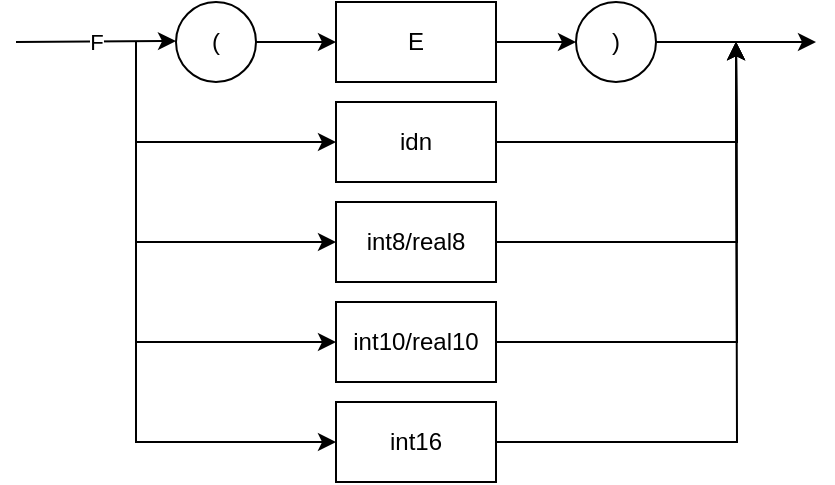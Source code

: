 <mxfile>
    <diagram id="tXhsAAPNbFdUPwHaZQI2" name="第 1 页">
        <mxGraphModel dx="671" dy="771" grid="1" gridSize="10" guides="1" tooltips="1" connect="1" arrows="1" fold="1" page="1" pageScale="1" pageWidth="827" pageHeight="1169" math="0" shadow="0">
            <root>
                <mxCell id="0"/>
                <mxCell id="1" parent="0"/>
                <mxCell id="2" value="F" style="endArrow=classic;html=1;rounded=0;" edge="1" parent="1">
                    <mxGeometry width="50" height="50" relative="1" as="geometry">
                        <mxPoint x="140" y="1110" as="sourcePoint"/>
                        <mxPoint x="220" y="1109.5" as="targetPoint"/>
                    </mxGeometry>
                </mxCell>
                <mxCell id="3" style="edgeStyle=orthogonalEdgeStyle;rounded=0;orthogonalLoop=1;jettySize=auto;html=1;entryX=0;entryY=0.5;entryDx=0;entryDy=0;" edge="1" parent="1" source="4" target="6">
                    <mxGeometry relative="1" as="geometry"/>
                </mxCell>
                <mxCell id="4" value="(" style="ellipse;whiteSpace=wrap;html=1;aspect=fixed;" vertex="1" parent="1">
                    <mxGeometry x="220" y="1090" width="40" height="40" as="geometry"/>
                </mxCell>
                <mxCell id="5" style="edgeStyle=orthogonalEdgeStyle;rounded=0;orthogonalLoop=1;jettySize=auto;html=1;entryX=0;entryY=0.5;entryDx=0;entryDy=0;" edge="1" parent="1" source="6" target="8">
                    <mxGeometry relative="1" as="geometry"/>
                </mxCell>
                <mxCell id="6" value="E" style="rounded=0;whiteSpace=wrap;html=1;" vertex="1" parent="1">
                    <mxGeometry x="300" y="1090" width="80" height="40" as="geometry"/>
                </mxCell>
                <mxCell id="7" style="edgeStyle=orthogonalEdgeStyle;rounded=0;orthogonalLoop=1;jettySize=auto;html=1;exitX=1;exitY=0.5;exitDx=0;exitDy=0;" edge="1" parent="1" source="8">
                    <mxGeometry relative="1" as="geometry">
                        <mxPoint x="540" y="1110" as="targetPoint"/>
                    </mxGeometry>
                </mxCell>
                <mxCell id="8" value=")" style="ellipse;whiteSpace=wrap;html=1;aspect=fixed;" vertex="1" parent="1">
                    <mxGeometry x="420" y="1090" width="40" height="40" as="geometry"/>
                </mxCell>
                <mxCell id="9" style="edgeStyle=orthogonalEdgeStyle;rounded=0;orthogonalLoop=1;jettySize=auto;html=1;" edge="1" parent="1" source="10">
                    <mxGeometry relative="1" as="geometry">
                        <mxPoint x="500" y="1110" as="targetPoint"/>
                    </mxGeometry>
                </mxCell>
                <mxCell id="10" value="idn" style="rounded=0;whiteSpace=wrap;html=1;" vertex="1" parent="1">
                    <mxGeometry x="300" y="1140" width="80" height="40" as="geometry"/>
                </mxCell>
                <mxCell id="11" style="edgeStyle=orthogonalEdgeStyle;rounded=0;orthogonalLoop=1;jettySize=auto;html=1;exitX=1;exitY=0.5;exitDx=0;exitDy=0;" edge="1" parent="1" source="12">
                    <mxGeometry relative="1" as="geometry">
                        <mxPoint x="500" y="1110" as="targetPoint"/>
                    </mxGeometry>
                </mxCell>
                <mxCell id="12" value="int8/real8" style="rounded=0;whiteSpace=wrap;html=1;" vertex="1" parent="1">
                    <mxGeometry x="300" y="1190" width="80" height="40" as="geometry"/>
                </mxCell>
                <mxCell id="13" style="edgeStyle=orthogonalEdgeStyle;rounded=0;orthogonalLoop=1;jettySize=auto;html=1;" edge="1" parent="1" source="14">
                    <mxGeometry relative="1" as="geometry">
                        <mxPoint x="500" y="1110" as="targetPoint"/>
                    </mxGeometry>
                </mxCell>
                <mxCell id="14" value="int10/real10" style="rounded=0;whiteSpace=wrap;html=1;" vertex="1" parent="1">
                    <mxGeometry x="300" y="1240" width="80" height="40" as="geometry"/>
                </mxCell>
                <mxCell id="15" value="" style="endArrow=classic;html=1;rounded=0;entryX=0;entryY=0.5;entryDx=0;entryDy=0;" edge="1" parent="1" target="10">
                    <mxGeometry width="50" height="50" relative="1" as="geometry">
                        <mxPoint x="200" y="1110" as="sourcePoint"/>
                        <mxPoint x="260" y="1170" as="targetPoint"/>
                        <Array as="points">
                            <mxPoint x="200" y="1160"/>
                        </Array>
                    </mxGeometry>
                </mxCell>
                <mxCell id="16" value="" style="endArrow=classic;html=1;rounded=0;entryX=0;entryY=0.5;entryDx=0;entryDy=0;" edge="1" parent="1" target="12">
                    <mxGeometry width="50" height="50" relative="1" as="geometry">
                        <mxPoint x="200" y="1110" as="sourcePoint"/>
                        <mxPoint x="260" y="1170" as="targetPoint"/>
                        <Array as="points">
                            <mxPoint x="200" y="1210"/>
                        </Array>
                    </mxGeometry>
                </mxCell>
                <mxCell id="17" style="edgeStyle=orthogonalEdgeStyle;rounded=0;orthogonalLoop=1;jettySize=auto;html=1;" edge="1" parent="1" source="18">
                    <mxGeometry relative="1" as="geometry">
                        <mxPoint x="500" y="1110" as="targetPoint"/>
                    </mxGeometry>
                </mxCell>
                <mxCell id="18" value="int16" style="rounded=0;whiteSpace=wrap;html=1;" vertex="1" parent="1">
                    <mxGeometry x="300" y="1290" width="80" height="40" as="geometry"/>
                </mxCell>
                <mxCell id="19" value="" style="endArrow=classic;html=1;rounded=0;entryX=0;entryY=0.5;entryDx=0;entryDy=0;" edge="1" parent="1">
                    <mxGeometry width="50" height="50" relative="1" as="geometry">
                        <mxPoint x="200" y="1160" as="sourcePoint"/>
                        <mxPoint x="300" y="1260" as="targetPoint"/>
                        <Array as="points">
                            <mxPoint x="200" y="1260"/>
                        </Array>
                    </mxGeometry>
                </mxCell>
                <mxCell id="20" value="" style="endArrow=classic;html=1;rounded=0;entryX=0;entryY=0.5;entryDx=0;entryDy=0;" edge="1" parent="1">
                    <mxGeometry width="50" height="50" relative="1" as="geometry">
                        <mxPoint x="200" y="1210" as="sourcePoint"/>
                        <mxPoint x="300" y="1310" as="targetPoint"/>
                        <Array as="points">
                            <mxPoint x="200" y="1310"/>
                        </Array>
                    </mxGeometry>
                </mxCell>
            </root>
        </mxGraphModel>
    </diagram>
</mxfile>